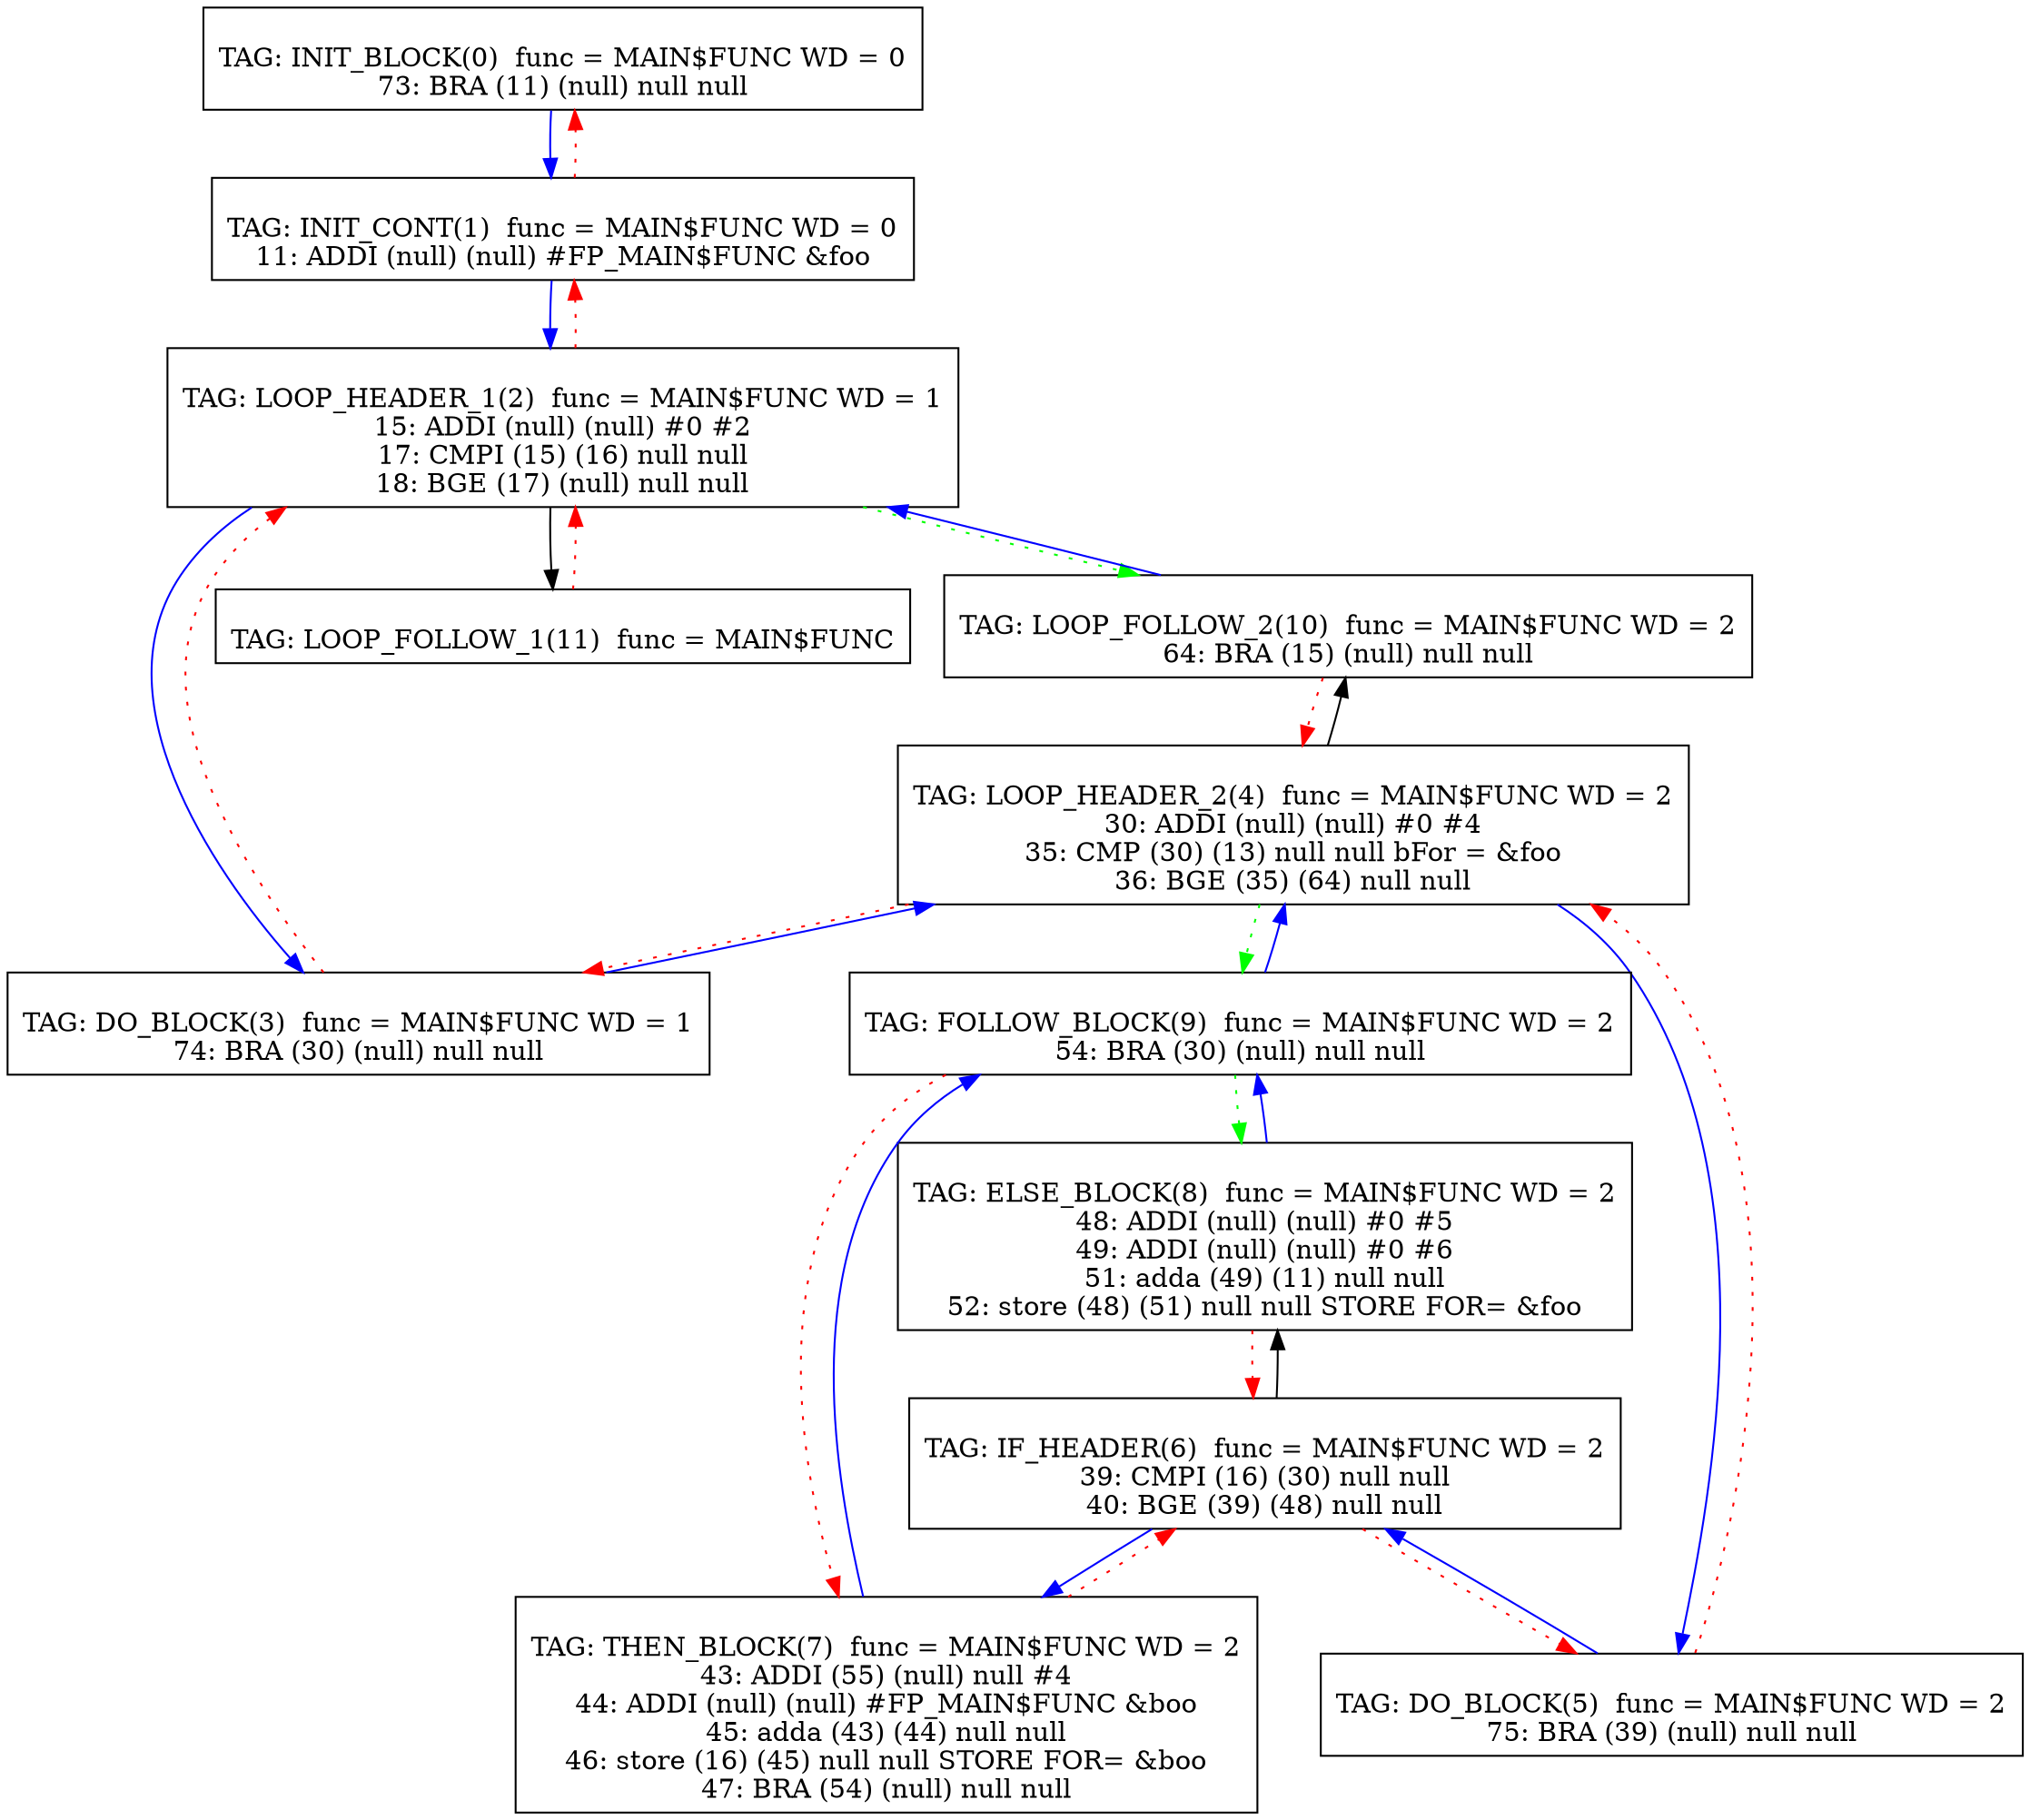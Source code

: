 digraph {
0[label="
TAG: INIT_BLOCK(0)  func = MAIN$FUNC WD = 0
73: BRA (11) (null) null null
"];
0[shape=box];
0 -> 1[color=blue]
1[label="
TAG: INIT_CONT(1)  func = MAIN$FUNC WD = 0
11: ADDI (null) (null) #FP_MAIN$FUNC &foo
"];
1[shape=box];
1 -> 2[color=blue]
1 -> 0[color=red][style=dotted]
2[label="
TAG: LOOP_HEADER_1(2)  func = MAIN$FUNC WD = 1
15: ADDI (null) (null) #0 #2
17: CMPI (15) (16) null null
18: BGE (17) (null) null null
"];
2[shape=box];
2 -> 3[color=blue]
2 -> 11[color=black]
2 -> 1[color=red][style=dotted]
2 -> 10[color=green][style=dotted]
3[label="
TAG: DO_BLOCK(3)  func = MAIN$FUNC WD = 1
74: BRA (30) (null) null null
"];
3[shape=box];
3 -> 4[color=blue]
3 -> 2[color=red][style=dotted]
4[label="
TAG: LOOP_HEADER_2(4)  func = MAIN$FUNC WD = 2
30: ADDI (null) (null) #0 #4
35: CMP (30) (13) null null bFor = &foo
36: BGE (35) (64) null null
"];
4[shape=box];
4 -> 5[color=blue]
4 -> 10[color=black]
4 -> 3[color=red][style=dotted]
4 -> 9[color=green][style=dotted]
5[label="
TAG: DO_BLOCK(5)  func = MAIN$FUNC WD = 2
75: BRA (39) (null) null null
"];
5[shape=box];
5 -> 6[color=blue]
5 -> 4[color=red][style=dotted]
6[label="
TAG: IF_HEADER(6)  func = MAIN$FUNC WD = 2
39: CMPI (16) (30) null null
40: BGE (39) (48) null null
"];
6[shape=box];
6 -> 7[color=blue]
6 -> 8[color=black]
6 -> 5[color=red][style=dotted]
7[label="
TAG: THEN_BLOCK(7)  func = MAIN$FUNC WD = 2
43: ADDI (55) (null) null #4
44: ADDI (null) (null) #FP_MAIN$FUNC &boo
45: adda (43) (44) null null
46: store (16) (45) null null STORE FOR= &boo
47: BRA (54) (null) null null
"];
7[shape=box];
7 -> 9[color=blue]
7 -> 6[color=red][style=dotted]
8[label="
TAG: ELSE_BLOCK(8)  func = MAIN$FUNC WD = 2
48: ADDI (null) (null) #0 #5
49: ADDI (null) (null) #0 #6
51: adda (49) (11) null null
52: store (48) (51) null null STORE FOR= &foo
"];
8[shape=box];
8 -> 9[color=blue]
8 -> 6[color=red][style=dotted]
9[label="
TAG: FOLLOW_BLOCK(9)  func = MAIN$FUNC WD = 2
54: BRA (30) (null) null null
"];
9[shape=box];
9 -> 4[color=blue]
9 -> 7[color=red][style=dotted]
9 -> 8[color=green][style=dotted]
10[label="
TAG: LOOP_FOLLOW_2(10)  func = MAIN$FUNC WD = 2
64: BRA (15) (null) null null
"];
10[shape=box];
10 -> 2[color=blue]
10 -> 4[color=red][style=dotted]
11[label="
TAG: LOOP_FOLLOW_1(11)  func = MAIN$FUNC
"];
11[shape=box];
11 -> 2[color=red][style=dotted]
}